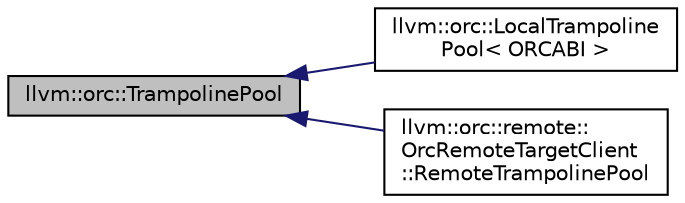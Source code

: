 digraph "llvm::orc::TrampolinePool"
{
 // LATEX_PDF_SIZE
  bgcolor="transparent";
  edge [fontname="Helvetica",fontsize="10",labelfontname="Helvetica",labelfontsize="10"];
  node [fontname="Helvetica",fontsize="10",shape="box"];
  rankdir="LR";
  Node1 [label="llvm::orc::TrampolinePool",height=0.2,width=0.4,color="black", fillcolor="grey75", style="filled", fontcolor="black",tooltip="Base class for pools of compiler re-entry trampolines."];
  Node1 -> Node2 [dir="back",color="midnightblue",fontsize="10",style="solid",fontname="Helvetica"];
  Node2 [label="llvm::orc::LocalTrampoline\lPool\< ORCABI \>",height=0.2,width=0.4,color="black",URL="$classllvm_1_1orc_1_1LocalTrampolinePool.html",tooltip="A trampoline pool for trampolines within the current process."];
  Node1 -> Node3 [dir="back",color="midnightblue",fontsize="10",style="solid",fontname="Helvetica"];
  Node3 [label="llvm::orc::remote::\lOrcRemoteTargetClient\l::RemoteTrampolinePool",height=0.2,width=0.4,color="black",URL="$classllvm_1_1orc_1_1remote_1_1OrcRemoteTargetClient_1_1RemoteTrampolinePool.html",tooltip=" "];
}
